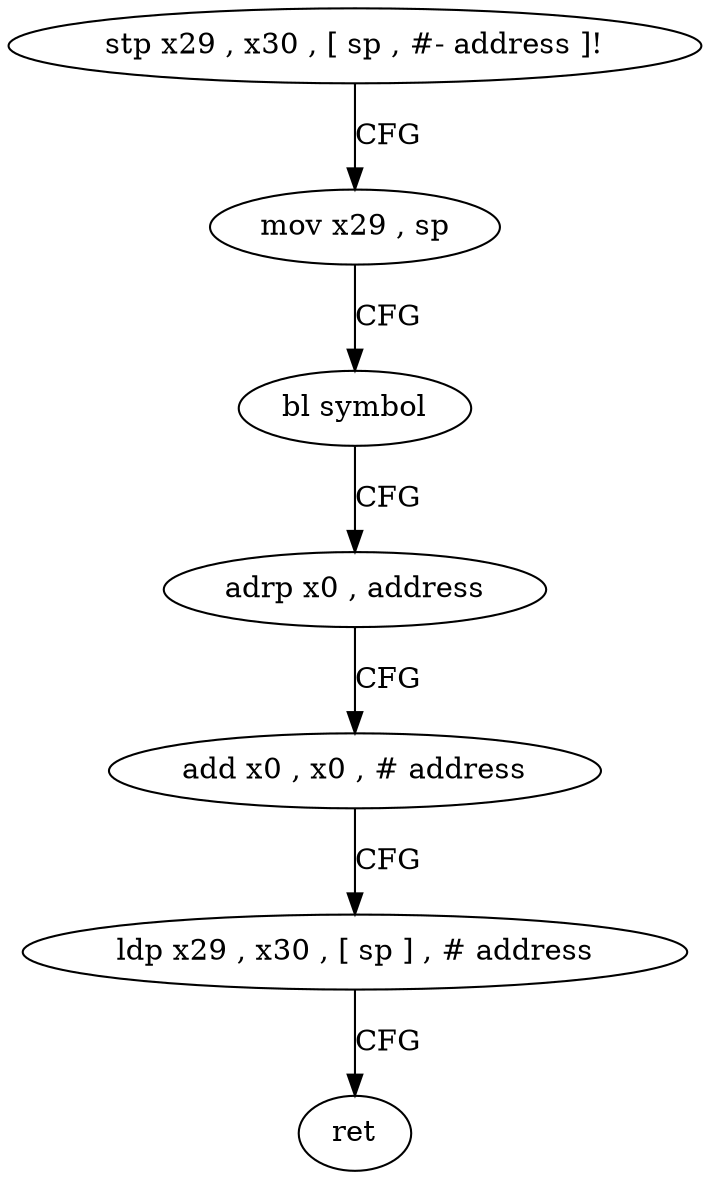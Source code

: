 digraph "func" {
"152064" [label = "stp x29 , x30 , [ sp , #- address ]!" ]
"152068" [label = "mov x29 , sp" ]
"152072" [label = "bl symbol" ]
"152076" [label = "adrp x0 , address" ]
"152080" [label = "add x0 , x0 , # address" ]
"152084" [label = "ldp x29 , x30 , [ sp ] , # address" ]
"152088" [label = "ret" ]
"152064" -> "152068" [ label = "CFG" ]
"152068" -> "152072" [ label = "CFG" ]
"152072" -> "152076" [ label = "CFG" ]
"152076" -> "152080" [ label = "CFG" ]
"152080" -> "152084" [ label = "CFG" ]
"152084" -> "152088" [ label = "CFG" ]
}
